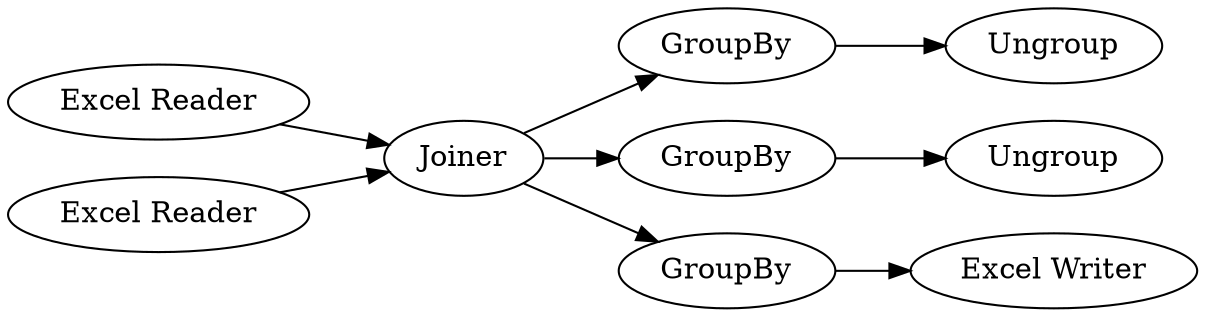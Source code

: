 digraph {
	14 -> 17
	10 -> 19
	10 -> 14
	16 -> 10
	19 -> 18
	21 -> 20
	15 -> 10
	10 -> 21
	16 [label="Excel Reader"]
	20 [label="Excel Writer"]
	21 [label=GroupBy]
	18 [label=Ungroup]
	15 [label="Excel Reader"]
	14 [label=GroupBy]
	17 [label=Ungroup]
	10 [label=Joiner]
	19 [label=GroupBy]
	rankdir=LR
}
